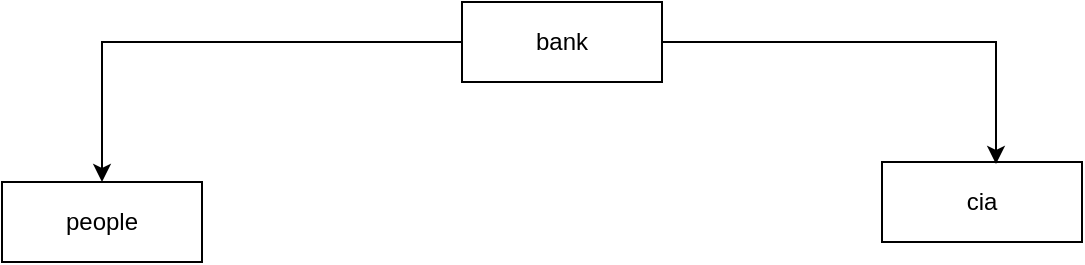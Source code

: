 <mxfile version="26.2.6">
  <diagram name="Página-1" id="0w6HwGTOwXApJ4eOOUNn">
    <mxGraphModel dx="874" dy="439" grid="1" gridSize="10" guides="1" tooltips="1" connect="1" arrows="1" fold="1" page="1" pageScale="1" pageWidth="827" pageHeight="1169" math="0" shadow="0">
      <root>
        <mxCell id="0" />
        <mxCell id="1" parent="0" />
        <mxCell id="gtgC0cMAzykucFfMWyJ0-3" value="people" style="whiteSpace=wrap;html=1;align=center;" vertex="1" parent="1">
          <mxGeometry x="110" y="170" width="100" height="40" as="geometry" />
        </mxCell>
        <mxCell id="gtgC0cMAzykucFfMWyJ0-4" value="cia" style="whiteSpace=wrap;html=1;align=center;" vertex="1" parent="1">
          <mxGeometry x="550" y="160" width="100" height="40" as="geometry" />
        </mxCell>
        <mxCell id="gtgC0cMAzykucFfMWyJ0-6" style="edgeStyle=orthogonalEdgeStyle;rounded=0;orthogonalLoop=1;jettySize=auto;html=1;exitX=0;exitY=0.5;exitDx=0;exitDy=0;entryX=0.5;entryY=0;entryDx=0;entryDy=0;" edge="1" parent="1" source="gtgC0cMAzykucFfMWyJ0-5" target="gtgC0cMAzykucFfMWyJ0-3">
          <mxGeometry relative="1" as="geometry" />
        </mxCell>
        <mxCell id="gtgC0cMAzykucFfMWyJ0-5" value="bank" style="whiteSpace=wrap;html=1;align=center;" vertex="1" parent="1">
          <mxGeometry x="340" y="80" width="100" height="40" as="geometry" />
        </mxCell>
        <mxCell id="gtgC0cMAzykucFfMWyJ0-7" style="edgeStyle=orthogonalEdgeStyle;rounded=0;orthogonalLoop=1;jettySize=auto;html=1;exitX=1;exitY=0.5;exitDx=0;exitDy=0;entryX=0.57;entryY=0.025;entryDx=0;entryDy=0;entryPerimeter=0;" edge="1" parent="1" source="gtgC0cMAzykucFfMWyJ0-5" target="gtgC0cMAzykucFfMWyJ0-4">
          <mxGeometry relative="1" as="geometry" />
        </mxCell>
      </root>
    </mxGraphModel>
  </diagram>
</mxfile>

